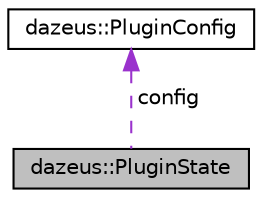 digraph "dazeus::PluginState"
{
  edge [fontname="Helvetica",fontsize="10",labelfontname="Helvetica",labelfontsize="10"];
  node [fontname="Helvetica",fontsize="10",shape=record];
  Node1 [label="dazeus::PluginState",height=0.2,width=0.4,color="black", fillcolor="grey75", style="filled" fontcolor="black"];
  Node2 -> Node1 [dir="back",color="darkorchid3",fontsize="10",style="dashed",label=" config" ,fontname="Helvetica"];
  Node2 [label="dazeus::PluginConfig",height=0.2,width=0.4,color="black", fillcolor="white", style="filled",URL="$structdazeus_1_1_plugin_config.html"];
}
